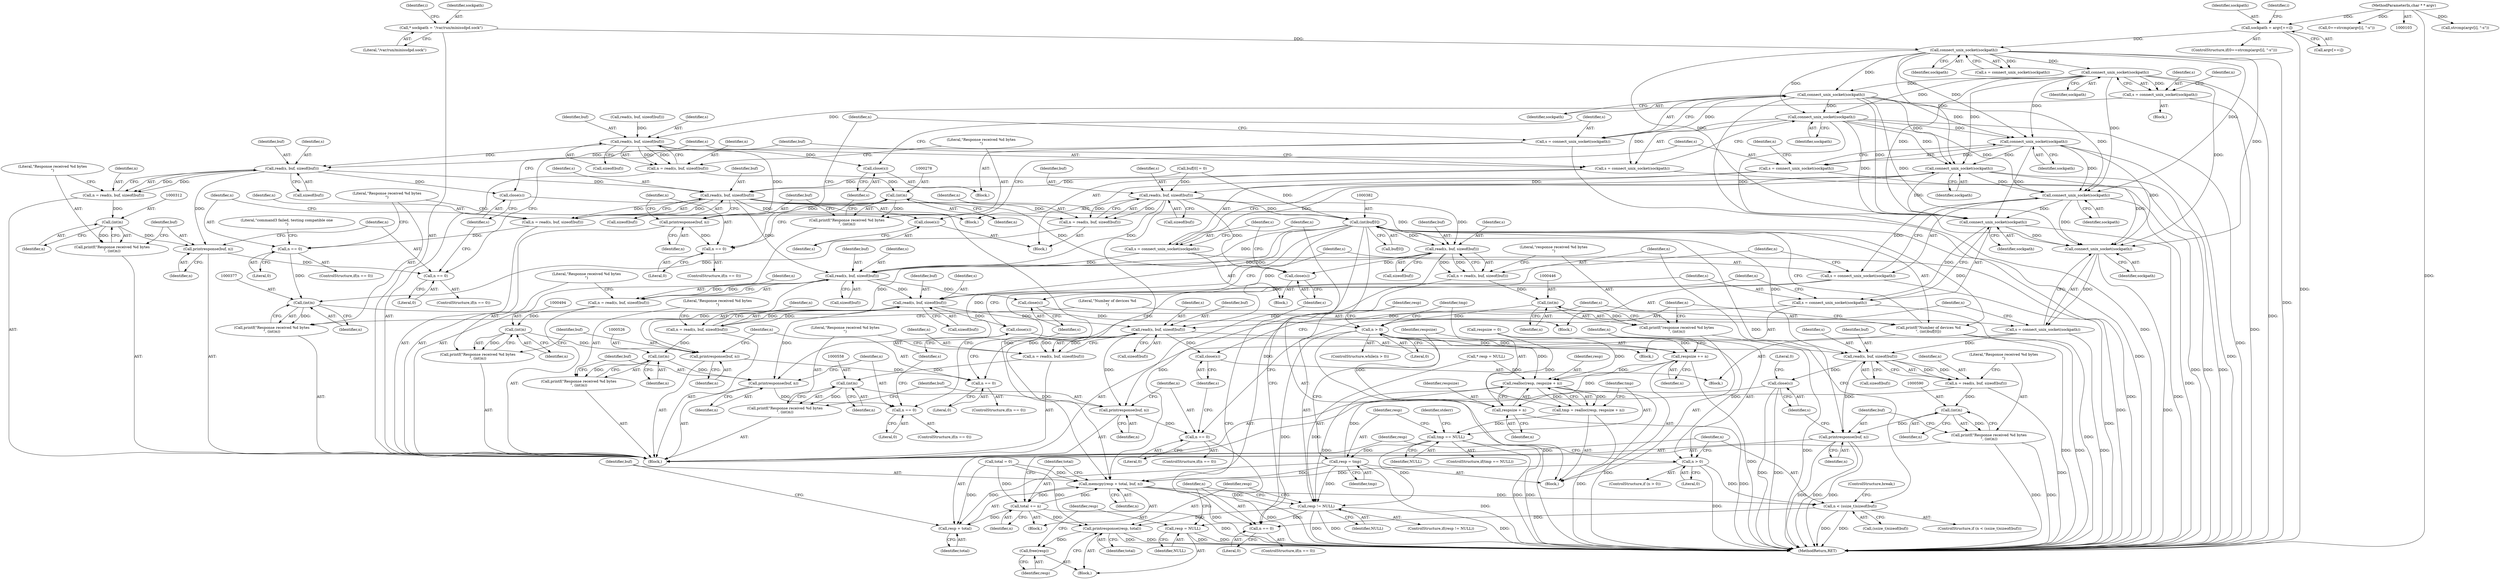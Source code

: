 digraph "0_miniupnp_b238cade9a173c6f751a34acf8ccff838a62aa47_0@API" {
"1000258" [label="(Call,connect_unix_socket(sockpath))"];
"1000222" [label="(Call,connect_unix_socket(sockpath))"];
"1000159" [label="(Call,* sockpath = \"/var/run/minissdpd.sock\")"];
"1000182" [label="(Call,sockpath = argv[++i])"];
"1000105" [label="(MethodParameterIn,char * * argv)"];
"1000256" [label="(Call,s = connect_unix_socket(sockpath))"];
"1000270" [label="(Call,read(s, buf, sizeof(buf)))"];
"1000268" [label="(Call,n = read(s, buf, sizeof(buf)))"];
"1000277" [label="(Call,(int)n)"];
"1000275" [label="(Call,printf(\"Response received %d bytes\n\", (int)n))"];
"1000280" [label="(Call,printresponse(buf, n))"];
"1000284" [label="(Call,n == 0)"];
"1000288" [label="(Call,close(s))"];
"1000304" [label="(Call,read(s, buf, sizeof(buf)))"];
"1000302" [label="(Call,n = read(s, buf, sizeof(buf)))"];
"1000311" [label="(Call,(int)n)"];
"1000309" [label="(Call,printf(\"Response received %d bytes\n\", (int)n))"];
"1000314" [label="(Call,printresponse(buf, n))"];
"1000318" [label="(Call,n == 0)"];
"1000322" [label="(Call,close(s))"];
"1000341" [label="(Call,read(s, buf, sizeof(buf)))"];
"1000339" [label="(Call,n = read(s, buf, sizeof(buf)))"];
"1000347" [label="(Call,n == 0)"];
"1000376" [label="(Call,(int)n)"];
"1000374" [label="(Call,printf(\"Response received %d bytes\n\", (int)n))"];
"1000387" [label="(Call,n > 0)"];
"1000393" [label="(Call,realloc(resp, respsize + n))"];
"1000391" [label="(Call,tmp = realloc(resp, respsize + n))"];
"1000399" [label="(Call,tmp == NULL)"];
"1000407" [label="(Call,resp = tmp)"];
"1000418" [label="(Call,memcpy(resp + total, buf, n))"];
"1000424" [label="(Call,total += n)"];
"1000419" [label="(Call,resp + total)"];
"1000453" [label="(Call,printresponse(resp, total))"];
"1000456" [label="(Call,free(resp))"];
"1000428" [label="(Call,n < (ssize_t)sizeof(buf))"];
"1000462" [label="(Call,n == 0)"];
"1000449" [label="(Call,resp != NULL)"];
"1000458" [label="(Call,resp = NULL)"];
"1000395" [label="(Call,respsize + n)"];
"1000410" [label="(Call,respsize += n)"];
"1000414" [label="(Call,n > 0)"];
"1000353" [label="(Call,close(s))"];
"1000381" [label="(Call,(int)buf[0])"];
"1000379" [label="(Call,printf(\"Number of devices %d\n\", (int)buf[0]))"];
"1000438" [label="(Call,read(s, buf, sizeof(buf)))"];
"1000436" [label="(Call,n = read(s, buf, sizeof(buf)))"];
"1000445" [label="(Call,(int)n)"];
"1000443" [label="(Call,printf(\"response received %d bytes\n\", (int)n))"];
"1000466" [label="(Call,close(s))"];
"1000486" [label="(Call,read(s, buf, sizeof(buf)))"];
"1000484" [label="(Call,n = read(s, buf, sizeof(buf)))"];
"1000493" [label="(Call,(int)n)"];
"1000491" [label="(Call,printf(\"Response received %d bytes\n\", (int)n))"];
"1000496" [label="(Call,printresponse(buf, n))"];
"1000500" [label="(Call,n == 0)"];
"1000504" [label="(Call,close(s))"];
"1000518" [label="(Call,read(s, buf, sizeof(buf)))"];
"1000516" [label="(Call,n = read(s, buf, sizeof(buf)))"];
"1000525" [label="(Call,(int)n)"];
"1000523" [label="(Call,printf(\"Response received %d bytes\n\", (int)n))"];
"1000528" [label="(Call,printresponse(buf, n))"];
"1000532" [label="(Call,n == 0)"];
"1000536" [label="(Call,close(s))"];
"1000550" [label="(Call,read(s, buf, sizeof(buf)))"];
"1000548" [label="(Call,n = read(s, buf, sizeof(buf)))"];
"1000557" [label="(Call,(int)n)"];
"1000555" [label="(Call,printf(\"Response received %d bytes\n\", (int)n))"];
"1000560" [label="(Call,printresponse(buf, n))"];
"1000564" [label="(Call,n == 0)"];
"1000568" [label="(Call,close(s))"];
"1000582" [label="(Call,read(s, buf, sizeof(buf)))"];
"1000580" [label="(Call,n = read(s, buf, sizeof(buf)))"];
"1000589" [label="(Call,(int)n)"];
"1000587" [label="(Call,printf(\"Response received %d bytes\n\", (int)n))"];
"1000592" [label="(Call,printresponse(buf, n))"];
"1000595" [label="(Call,close(s))"];
"1000292" [label="(Call,connect_unix_socket(sockpath))"];
"1000290" [label="(Call,s = connect_unix_socket(sockpath))"];
"1000326" [label="(Call,connect_unix_socket(sockpath))"];
"1000324" [label="(Call,s = connect_unix_socket(sockpath))"];
"1000357" [label="(Call,connect_unix_socket(sockpath))"];
"1000355" [label="(Call,s = connect_unix_socket(sockpath))"];
"1000369" [label="(Call,read(s, buf, sizeof(buf)))"];
"1000367" [label="(Call,n = read(s, buf, sizeof(buf)))"];
"1000470" [label="(Call,connect_unix_socket(sockpath))"];
"1000468" [label="(Call,s = connect_unix_socket(sockpath))"];
"1000508" [label="(Call,connect_unix_socket(sockpath))"];
"1000506" [label="(Call,s = connect_unix_socket(sockpath))"];
"1000540" [label="(Call,connect_unix_socket(sockpath))"];
"1000538" [label="(Call,s = connect_unix_socket(sockpath))"];
"1000572" [label="(Call,connect_unix_socket(sockpath))"];
"1000570" [label="(Call,s = connect_unix_socket(sockpath))"];
"1000283" [label="(ControlStructure,if(n == 0))"];
"1000465" [label="(Block,)"];
"1000400" [label="(Identifier,tmp)"];
"1000177" [label="(Call,strcmp(argv[i], \"-s\"))"];
"1000438" [label="(Call,read(s, buf, sizeof(buf)))"];
"1000388" [label="(Identifier,n)"];
"1000275" [label="(Call,printf(\"Response received %d bytes\n\", (int)n))"];
"1000491" [label="(Call,printf(\"Response received %d bytes\n\", (int)n))"];
"1000279" [label="(Identifier,n)"];
"1000443" [label="(Call,printf(\"response received %d bytes\n\", (int)n))"];
"1000523" [label="(Call,printf(\"Response received %d bytes\n\", (int)n))"];
"1000277" [label="(Call,(int)n)"];
"1000573" [label="(Identifier,sockpath)"];
"1000420" [label="(Identifier,resp)"];
"1000507" [label="(Identifier,s)"];
"1000463" [label="(Identifier,n)"];
"1000367" [label="(Call,n = read(s, buf, sizeof(buf)))"];
"1000536" [label="(Call,close(s))"];
"1000416" [label="(Literal,0)"];
"1000492" [label="(Literal,\"Response received %d bytes\n\")"];
"1000458" [label="(Call,resp = NULL)"];
"1000399" [label="(Call,tmp == NULL)"];
"1000386" [label="(ControlStructure,while(n > 0))"];
"1000484" [label="(Call,n = read(s, buf, sizeof(buf)))"];
"1000552" [label="(Identifier,buf)"];
"1000257" [label="(Identifier,s)"];
"1000503" [label="(Block,)"];
"1000357" [label="(Call,connect_unix_socket(sockpath))"];
"1000567" [label="(Block,)"];
"1000417" [label="(Block,)"];
"1000272" [label="(Identifier,buf)"];
"1000369" [label="(Call,read(s, buf, sizeof(buf)))"];
"1000183" [label="(Identifier,sockpath)"];
"1000498" [label="(Identifier,n)"];
"1000302" [label="(Call,n = read(s, buf, sizeof(buf)))"];
"1000428" [label="(Call,n < (ssize_t)sizeof(buf))"];
"1000375" [label="(Literal,\"Response received %d bytes\n\")"];
"1000548" [label="(Call,n = read(s, buf, sizeof(buf)))"];
"1000473" [label="(Identifier,n)"];
"1000553" [label="(Call,sizeof(buf))"];
"1000519" [label="(Identifier,s)"];
"1000175" [label="(Call,0==strcmp(argv[i], \"-s\"))"];
"1000371" [label="(Identifier,buf)"];
"1000497" [label="(Identifier,buf)"];
"1000456" [label="(Call,free(resp))"];
"1000450" [label="(Identifier,resp)"];
"1000268" [label="(Call,n = read(s, buf, sizeof(buf)))"];
"1000325" [label="(Identifier,s)"];
"1000470" [label="(Call,connect_unix_socket(sockpath))"];
"1000172" [label="(Identifier,i)"];
"1000426" [label="(Identifier,n)"];
"1000506" [label="(Call,s = connect_unix_socket(sockpath))"];
"1000404" [label="(Identifier,stderr)"];
"1000322" [label="(Call,close(s))"];
"1000486" [label="(Call,read(s, buf, sizeof(buf)))"];
"1000222" [label="(Call,connect_unix_socket(sockpath))"];
"1000270" [label="(Call,read(s, buf, sizeof(buf)))"];
"1000339" [label="(Call,n = read(s, buf, sizeof(buf)))"];
"1000316" [label="(Identifier,n)"];
"1000594" [label="(Identifier,n)"];
"1000423" [label="(Identifier,n)"];
"1000460" [label="(Identifier,NULL)"];
"1000560" [label="(Call,printresponse(buf, n))"];
"1000570" [label="(Call,s = connect_unix_socket(sockpath))"];
"1000258" [label="(Call,connect_unix_socket(sockpath))"];
"1000520" [label="(Identifier,buf)"];
"1000330" [label="(Identifier,buf)"];
"1000496" [label="(Call,printresponse(buf, n))"];
"1000596" [label="(Identifier,s)"];
"1000564" [label="(Call,n == 0)"];
"1000541" [label="(Identifier,sockpath)"];
"1000592" [label="(Call,printresponse(buf, n))"];
"1000517" [label="(Identifier,n)"];
"1000524" [label="(Literal,\"Response received %d bytes\n\")"];
"1000355" [label="(Call,s = connect_unix_socket(sockpath))"];
"1000324" [label="(Call,s = connect_unix_socket(sockpath))"];
"1000568" [label="(Call,close(s))"];
"1000286" [label="(Literal,0)"];
"1000424" [label="(Call,total += n)"];
"1000565" [label="(Identifier,n)"];
"1000381" [label="(Call,(int)buf[0])"];
"1000429" [label="(Identifier,n)"];
"1000159" [label="(Call,* sockpath = \"/var/run/minissdpd.sock\")"];
"1000439" [label="(Identifier,s)"];
"1000261" [label="(Identifier,n)"];
"1000537" [label="(Identifier,s)"];
"1000105" [label="(MethodParameterIn,char * * argv)"];
"1000505" [label="(Identifier,s)"];
"1000595" [label="(Call,close(s))"];
"1000418" [label="(Call,memcpy(resp + total, buf, n))"];
"1000485" [label="(Identifier,n)"];
"1000327" [label="(Identifier,sockpath)"];
"1000392" [label="(Identifier,tmp)"];
"1000419" [label="(Call,resp + total)"];
"1000341" [label="(Call,read(s, buf, sizeof(buf)))"];
"1000410" [label="(Call,respsize += n)"];
"1000415" [label="(Identifier,n)"];
"1000550" [label="(Call,read(s, buf, sizeof(buf)))"];
"1000500" [label="(Call,n == 0)"];
"1000259" [label="(Identifier,sockpath)"];
"1000588" [label="(Literal,\"Response received %d bytes\n\")"];
"1000571" [label="(Identifier,s)"];
"1000376" [label="(Call,(int)n)"];
"1000555" [label="(Call,printf(\"Response received %d bytes\n\", (int)n))"];
"1000387" [label="(Call,n > 0)"];
"1000306" [label="(Identifier,buf)"];
"1000326" [label="(Call,connect_unix_socket(sockpath))"];
"1000284" [label="(Call,n == 0)"];
"1000323" [label="(Identifier,s)"];
"1000282" [label="(Identifier,n)"];
"1000352" [label="(Literal,\"command3 failed, testing compatible one\n\")"];
"1000437" [label="(Identifier,n)"];
"1000530" [label="(Identifier,n)"];
"1000350" [label="(Block,)"];
"1000287" [label="(Block,)"];
"1000303" [label="(Identifier,n)"];
"1000232" [label="(Call,read(s, buf, sizeof(buf)))"];
"1000412" [label="(Identifier,n)"];
"1000511" [label="(Identifier,n)"];
"1000543" [label="(Identifier,n)"];
"1000396" [label="(Identifier,respsize)"];
"1000561" [label="(Identifier,buf)"];
"1000448" [label="(ControlStructure,if(resp != NULL))"];
"1000305" [label="(Identifier,s)"];
"1000549" [label="(Identifier,n)"];
"1000427" [label="(ControlStructure,if (n < (ssize_t)sizeof(buf)))"];
"1000393" [label="(Call,realloc(resp, respsize + n))"];
"1000444" [label="(Literal,\"response received %d bytes\n\")"];
"1000451" [label="(Identifier,NULL)"];
"1000582" [label="(Call,read(s, buf, sizeof(buf)))"];
"1000540" [label="(Call,connect_unix_socket(sockpath))"];
"1000459" [label="(Identifier,resp)"];
"1000379" [label="(Call,printf(\"Number of devices %d\n\", (int)buf[0]))"];
"1000493" [label="(Call,(int)n)"];
"1000161" [label="(Literal,\"/var/run/minissdpd.sock\")"];
"1000452" [label="(Block,)"];
"1000532" [label="(Call,n == 0)"];
"1000440" [label="(Identifier,buf)"];
"1000409" [label="(Identifier,tmp)"];
"1000455" [label="(Identifier,total)"];
"1000488" [label="(Identifier,buf)"];
"1000461" [label="(ControlStructure,if(n == 0))"];
"1000535" [label="(Block,)"];
"1000285" [label="(Identifier,n)"];
"1000291" [label="(Identifier,s)"];
"1000499" [label="(ControlStructure,if(n == 0))"];
"1000585" [label="(Call,sizeof(buf))"];
"1000184" [label="(Call,argv[++i])"];
"1000411" [label="(Identifier,respsize)"];
"1000309" [label="(Call,printf(\"Response received %d bytes\n\", (int)n))"];
"1000435" [label="(ControlStructure,break;)"];
"1000343" [label="(Identifier,buf)"];
"1000342" [label="(Identifier,s)"];
"1000383" [label="(Call,buf[0])"];
"1000525" [label="(Call,(int)n)"];
"1000314" [label="(Call,printresponse(buf, n))"];
"1000155" [label="(Call,total = 0)"];
"1000583" [label="(Identifier,s)"];
"1000380" [label="(Literal,\"Number of devices %d\n\")"];
"1000569" [label="(Identifier,s)"];
"1000557" [label="(Call,(int)n)"];
"1000447" [label="(Identifier,n)"];
"1000521" [label="(Call,sizeof(buf))"];
"1000292" [label="(Call,connect_unix_socket(sockpath))"];
"1000534" [label="(Literal,0)"];
"1000269" [label="(Identifier,n)"];
"1000315" [label="(Identifier,buf)"];
"1000344" [label="(Call,sizeof(buf))"];
"1000441" [label="(Call,sizeof(buf))"];
"1000489" [label="(Call,sizeof(buf))"];
"1000531" [label="(ControlStructure,if(n == 0))"];
"1000587" [label="(Call,printf(\"Response received %d bytes\n\", (int)n))"];
"1000374" [label="(Call,printf(\"Response received %d bytes\n\", (int)n))"];
"1000468" [label="(Call,s = connect_unix_socket(sockpath))"];
"1000318" [label="(Call,n == 0)"];
"1000407" [label="(Call,resp = tmp)"];
"1000290" [label="(Call,s = connect_unix_socket(sockpath))"];
"1000516" [label="(Call,n = read(s, buf, sizeof(buf)))"];
"1000346" [label="(ControlStructure,if(n == 0))"];
"1000518" [label="(Call,read(s, buf, sizeof(buf)))"];
"1000502" [label="(Literal,0)"];
"1000271" [label="(Identifier,s)"];
"1000349" [label="(Literal,0)"];
"1000149" [label="(Call,respsize = 0)"];
"1000539" [label="(Identifier,s)"];
"1000538" [label="(Call,s = connect_unix_socket(sockpath))"];
"1000223" [label="(Identifier,sockpath)"];
"1000445" [label="(Call,(int)n)"];
"1000304" [label="(Call,read(s, buf, sizeof(buf)))"];
"1000293" [label="(Identifier,sockpath)"];
"1000401" [label="(Identifier,NULL)"];
"1000572" [label="(Call,connect_unix_socket(sockpath))"];
"1000467" [label="(Identifier,s)"];
"1000495" [label="(Identifier,n)"];
"1000394" [label="(Identifier,resp)"];
"1000562" [label="(Identifier,n)"];
"1000563" [label="(ControlStructure,if(n == 0))"];
"1000471" [label="(Identifier,sockpath)"];
"1000449" [label="(Call,resp != NULL)"];
"1000591" [label="(Identifier,n)"];
"1000276" [label="(Literal,\"Response received %d bytes\n\")"];
"1000391" [label="(Call,tmp = realloc(resp, respsize + n))"];
"1000320" [label="(Literal,0)"];
"1000347" [label="(Call,n == 0)"];
"1000414" [label="(Call,n > 0)"];
"1000288" [label="(Call,close(s))"];
"1000529" [label="(Identifier,buf)"];
"1000464" [label="(Literal,0)"];
"1000580" [label="(Call,n = read(s, buf, sizeof(buf)))"];
"1000289" [label="(Identifier,s)"];
"1000378" [label="(Identifier,n)"];
"1000599" [label="(MethodReturn,RET)"];
"1000280" [label="(Call,printresponse(buf, n))"];
"1000575" [label="(Identifier,n)"];
"1000598" [label="(Literal,0)"];
"1000348" [label="(Identifier,n)"];
"1000321" [label="(Block,)"];
"1000372" [label="(Call,sizeof(buf))"];
"1000589" [label="(Call,(int)n)"];
"1000220" [label="(Call,s = connect_unix_socket(sockpath))"];
"1000584" [label="(Identifier,buf)"];
"1000454" [label="(Identifier,resp)"];
"1000313" [label="(Identifier,n)"];
"1000436" [label="(Call,n = read(s, buf, sizeof(buf)))"];
"1000389" [label="(Literal,0)"];
"1000469" [label="(Identifier,s)"];
"1000368" [label="(Identifier,n)"];
"1000581" [label="(Identifier,n)"];
"1000295" [label="(Identifier,n)"];
"1000390" [label="(Block,)"];
"1000509" [label="(Identifier,sockpath)"];
"1000354" [label="(Identifier,s)"];
"1000182" [label="(Call,sockpath = argv[++i])"];
"1000174" [label="(ControlStructure,if(0==strcmp(argv[i], \"-s\")))"];
"1000164" [label="(Identifier,i)"];
"1000508" [label="(Call,connect_unix_socket(sockpath))"];
"1000251" [label="(Block,)"];
"1000256" [label="(Call,s = connect_unix_socket(sockpath))"];
"1000453" [label="(Call,printresponse(resp, total))"];
"1000145" [label="(Call,* resp = NULL)"];
"1000408" [label="(Identifier,resp)"];
"1000311" [label="(Call,(int)n)"];
"1000395" [label="(Call,respsize + n)"];
"1000457" [label="(Identifier,resp)"];
"1000397" [label="(Identifier,n)"];
"1000281" [label="(Identifier,buf)"];
"1000559" [label="(Identifier,n)"];
"1000501" [label="(Identifier,n)"];
"1000328" [label="(Call,buf[0] = 0)"];
"1000566" [label="(Literal,0)"];
"1000487" [label="(Identifier,s)"];
"1000466" [label="(Call,close(s))"];
"1000370" [label="(Identifier,s)"];
"1000593" [label="(Identifier,buf)"];
"1000413" [label="(ControlStructure,if (n > 0))"];
"1000106" [label="(Block,)"];
"1000273" [label="(Call,sizeof(buf))"];
"1000356" [label="(Identifier,s)"];
"1000528" [label="(Call,printresponse(buf, n))"];
"1000425" [label="(Identifier,total)"];
"1000358" [label="(Identifier,sockpath)"];
"1000319" [label="(Identifier,n)"];
"1000551" [label="(Identifier,s)"];
"1000556" [label="(Literal,\"Response received %d bytes\n\")"];
"1000340" [label="(Identifier,n)"];
"1000430" [label="(Call,(ssize_t)sizeof(buf))"];
"1000421" [label="(Identifier,total)"];
"1000504" [label="(Call,close(s))"];
"1000398" [label="(ControlStructure,if(tmp == NULL))"];
"1000317" [label="(ControlStructure,if(n == 0))"];
"1000422" [label="(Identifier,buf)"];
"1000360" [label="(Identifier,n)"];
"1000160" [label="(Identifier,sockpath)"];
"1000307" [label="(Call,sizeof(buf))"];
"1000353" [label="(Call,close(s))"];
"1000462" [label="(Call,n == 0)"];
"1000527" [label="(Identifier,n)"];
"1000310" [label="(Literal,\"Response received %d bytes\n\")"];
"1000533" [label="(Identifier,n)"];
"1000258" -> "1000256"  [label="AST: "];
"1000258" -> "1000259"  [label="CFG: "];
"1000259" -> "1000258"  [label="AST: "];
"1000256" -> "1000258"  [label="CFG: "];
"1000258" -> "1000599"  [label="DDG: "];
"1000258" -> "1000256"  [label="DDG: "];
"1000222" -> "1000258"  [label="DDG: "];
"1000258" -> "1000292"  [label="DDG: "];
"1000258" -> "1000326"  [label="DDG: "];
"1000258" -> "1000357"  [label="DDG: "];
"1000258" -> "1000470"  [label="DDG: "];
"1000258" -> "1000508"  [label="DDG: "];
"1000258" -> "1000540"  [label="DDG: "];
"1000258" -> "1000572"  [label="DDG: "];
"1000222" -> "1000220"  [label="AST: "];
"1000222" -> "1000223"  [label="CFG: "];
"1000223" -> "1000222"  [label="AST: "];
"1000220" -> "1000222"  [label="CFG: "];
"1000222" -> "1000599"  [label="DDG: "];
"1000222" -> "1000220"  [label="DDG: "];
"1000159" -> "1000222"  [label="DDG: "];
"1000182" -> "1000222"  [label="DDG: "];
"1000222" -> "1000292"  [label="DDG: "];
"1000222" -> "1000326"  [label="DDG: "];
"1000222" -> "1000357"  [label="DDG: "];
"1000222" -> "1000470"  [label="DDG: "];
"1000222" -> "1000508"  [label="DDG: "];
"1000222" -> "1000540"  [label="DDG: "];
"1000222" -> "1000572"  [label="DDG: "];
"1000159" -> "1000106"  [label="AST: "];
"1000159" -> "1000161"  [label="CFG: "];
"1000160" -> "1000159"  [label="AST: "];
"1000161" -> "1000159"  [label="AST: "];
"1000164" -> "1000159"  [label="CFG: "];
"1000182" -> "1000174"  [label="AST: "];
"1000182" -> "1000184"  [label="CFG: "];
"1000183" -> "1000182"  [label="AST: "];
"1000184" -> "1000182"  [label="AST: "];
"1000172" -> "1000182"  [label="CFG: "];
"1000182" -> "1000599"  [label="DDG: "];
"1000105" -> "1000182"  [label="DDG: "];
"1000105" -> "1000103"  [label="AST: "];
"1000105" -> "1000599"  [label="DDG: "];
"1000105" -> "1000175"  [label="DDG: "];
"1000105" -> "1000177"  [label="DDG: "];
"1000256" -> "1000251"  [label="AST: "];
"1000257" -> "1000256"  [label="AST: "];
"1000261" -> "1000256"  [label="CFG: "];
"1000256" -> "1000599"  [label="DDG: "];
"1000256" -> "1000270"  [label="DDG: "];
"1000270" -> "1000268"  [label="AST: "];
"1000270" -> "1000273"  [label="CFG: "];
"1000271" -> "1000270"  [label="AST: "];
"1000272" -> "1000270"  [label="AST: "];
"1000273" -> "1000270"  [label="AST: "];
"1000268" -> "1000270"  [label="CFG: "];
"1000270" -> "1000268"  [label="DDG: "];
"1000270" -> "1000268"  [label="DDG: "];
"1000232" -> "1000270"  [label="DDG: "];
"1000270" -> "1000280"  [label="DDG: "];
"1000270" -> "1000288"  [label="DDG: "];
"1000270" -> "1000304"  [label="DDG: "];
"1000268" -> "1000106"  [label="AST: "];
"1000269" -> "1000268"  [label="AST: "];
"1000276" -> "1000268"  [label="CFG: "];
"1000268" -> "1000277"  [label="DDG: "];
"1000277" -> "1000275"  [label="AST: "];
"1000277" -> "1000279"  [label="CFG: "];
"1000278" -> "1000277"  [label="AST: "];
"1000279" -> "1000277"  [label="AST: "];
"1000275" -> "1000277"  [label="CFG: "];
"1000277" -> "1000275"  [label="DDG: "];
"1000277" -> "1000280"  [label="DDG: "];
"1000275" -> "1000106"  [label="AST: "];
"1000276" -> "1000275"  [label="AST: "];
"1000281" -> "1000275"  [label="CFG: "];
"1000280" -> "1000106"  [label="AST: "];
"1000280" -> "1000282"  [label="CFG: "];
"1000281" -> "1000280"  [label="AST: "];
"1000282" -> "1000280"  [label="AST: "];
"1000285" -> "1000280"  [label="CFG: "];
"1000280" -> "1000284"  [label="DDG: "];
"1000284" -> "1000283"  [label="AST: "];
"1000284" -> "1000286"  [label="CFG: "];
"1000285" -> "1000284"  [label="AST: "];
"1000286" -> "1000284"  [label="AST: "];
"1000289" -> "1000284"  [label="CFG: "];
"1000295" -> "1000284"  [label="CFG: "];
"1000288" -> "1000287"  [label="AST: "];
"1000288" -> "1000289"  [label="CFG: "];
"1000289" -> "1000288"  [label="AST: "];
"1000291" -> "1000288"  [label="CFG: "];
"1000304" -> "1000302"  [label="AST: "];
"1000304" -> "1000307"  [label="CFG: "];
"1000305" -> "1000304"  [label="AST: "];
"1000306" -> "1000304"  [label="AST: "];
"1000307" -> "1000304"  [label="AST: "];
"1000302" -> "1000304"  [label="CFG: "];
"1000304" -> "1000302"  [label="DDG: "];
"1000304" -> "1000302"  [label="DDG: "];
"1000290" -> "1000304"  [label="DDG: "];
"1000304" -> "1000314"  [label="DDG: "];
"1000304" -> "1000322"  [label="DDG: "];
"1000304" -> "1000341"  [label="DDG: "];
"1000302" -> "1000106"  [label="AST: "];
"1000303" -> "1000302"  [label="AST: "];
"1000310" -> "1000302"  [label="CFG: "];
"1000302" -> "1000311"  [label="DDG: "];
"1000311" -> "1000309"  [label="AST: "];
"1000311" -> "1000313"  [label="CFG: "];
"1000312" -> "1000311"  [label="AST: "];
"1000313" -> "1000311"  [label="AST: "];
"1000309" -> "1000311"  [label="CFG: "];
"1000311" -> "1000309"  [label="DDG: "];
"1000311" -> "1000314"  [label="DDG: "];
"1000309" -> "1000106"  [label="AST: "];
"1000310" -> "1000309"  [label="AST: "];
"1000315" -> "1000309"  [label="CFG: "];
"1000314" -> "1000106"  [label="AST: "];
"1000314" -> "1000316"  [label="CFG: "];
"1000315" -> "1000314"  [label="AST: "];
"1000316" -> "1000314"  [label="AST: "];
"1000319" -> "1000314"  [label="CFG: "];
"1000314" -> "1000318"  [label="DDG: "];
"1000318" -> "1000317"  [label="AST: "];
"1000318" -> "1000320"  [label="CFG: "];
"1000319" -> "1000318"  [label="AST: "];
"1000320" -> "1000318"  [label="AST: "];
"1000323" -> "1000318"  [label="CFG: "];
"1000330" -> "1000318"  [label="CFG: "];
"1000322" -> "1000321"  [label="AST: "];
"1000322" -> "1000323"  [label="CFG: "];
"1000323" -> "1000322"  [label="AST: "];
"1000325" -> "1000322"  [label="CFG: "];
"1000341" -> "1000339"  [label="AST: "];
"1000341" -> "1000344"  [label="CFG: "];
"1000342" -> "1000341"  [label="AST: "];
"1000343" -> "1000341"  [label="AST: "];
"1000344" -> "1000341"  [label="AST: "];
"1000339" -> "1000341"  [label="CFG: "];
"1000341" -> "1000339"  [label="DDG: "];
"1000341" -> "1000339"  [label="DDG: "];
"1000324" -> "1000341"  [label="DDG: "];
"1000328" -> "1000341"  [label="DDG: "];
"1000341" -> "1000353"  [label="DDG: "];
"1000341" -> "1000381"  [label="DDG: "];
"1000341" -> "1000418"  [label="DDG: "];
"1000341" -> "1000438"  [label="DDG: "];
"1000341" -> "1000466"  [label="DDG: "];
"1000341" -> "1000486"  [label="DDG: "];
"1000339" -> "1000106"  [label="AST: "];
"1000340" -> "1000339"  [label="AST: "];
"1000348" -> "1000339"  [label="CFG: "];
"1000339" -> "1000347"  [label="DDG: "];
"1000347" -> "1000346"  [label="AST: "];
"1000347" -> "1000349"  [label="CFG: "];
"1000348" -> "1000347"  [label="AST: "];
"1000349" -> "1000347"  [label="AST: "];
"1000352" -> "1000347"  [label="CFG: "];
"1000375" -> "1000347"  [label="CFG: "];
"1000347" -> "1000376"  [label="DDG: "];
"1000376" -> "1000374"  [label="AST: "];
"1000376" -> "1000378"  [label="CFG: "];
"1000377" -> "1000376"  [label="AST: "];
"1000378" -> "1000376"  [label="AST: "];
"1000374" -> "1000376"  [label="CFG: "];
"1000376" -> "1000374"  [label="DDG: "];
"1000367" -> "1000376"  [label="DDG: "];
"1000376" -> "1000387"  [label="DDG: "];
"1000374" -> "1000106"  [label="AST: "];
"1000375" -> "1000374"  [label="AST: "];
"1000380" -> "1000374"  [label="CFG: "];
"1000387" -> "1000386"  [label="AST: "];
"1000387" -> "1000389"  [label="CFG: "];
"1000388" -> "1000387"  [label="AST: "];
"1000389" -> "1000387"  [label="AST: "];
"1000392" -> "1000387"  [label="CFG: "];
"1000450" -> "1000387"  [label="CFG: "];
"1000387" -> "1000599"  [label="DDG: "];
"1000445" -> "1000387"  [label="DDG: "];
"1000387" -> "1000393"  [label="DDG: "];
"1000387" -> "1000395"  [label="DDG: "];
"1000387" -> "1000410"  [label="DDG: "];
"1000387" -> "1000414"  [label="DDG: "];
"1000387" -> "1000462"  [label="DDG: "];
"1000393" -> "1000391"  [label="AST: "];
"1000393" -> "1000395"  [label="CFG: "];
"1000394" -> "1000393"  [label="AST: "];
"1000395" -> "1000393"  [label="AST: "];
"1000391" -> "1000393"  [label="CFG: "];
"1000393" -> "1000599"  [label="DDG: "];
"1000393" -> "1000391"  [label="DDG: "];
"1000393" -> "1000391"  [label="DDG: "];
"1000407" -> "1000393"  [label="DDG: "];
"1000145" -> "1000393"  [label="DDG: "];
"1000410" -> "1000393"  [label="DDG: "];
"1000149" -> "1000393"  [label="DDG: "];
"1000393" -> "1000449"  [label="DDG: "];
"1000391" -> "1000390"  [label="AST: "];
"1000392" -> "1000391"  [label="AST: "];
"1000400" -> "1000391"  [label="CFG: "];
"1000391" -> "1000599"  [label="DDG: "];
"1000391" -> "1000399"  [label="DDG: "];
"1000399" -> "1000398"  [label="AST: "];
"1000399" -> "1000401"  [label="CFG: "];
"1000400" -> "1000399"  [label="AST: "];
"1000401" -> "1000399"  [label="AST: "];
"1000404" -> "1000399"  [label="CFG: "];
"1000408" -> "1000399"  [label="CFG: "];
"1000399" -> "1000599"  [label="DDG: "];
"1000399" -> "1000599"  [label="DDG: "];
"1000399" -> "1000407"  [label="DDG: "];
"1000399" -> "1000449"  [label="DDG: "];
"1000407" -> "1000390"  [label="AST: "];
"1000407" -> "1000409"  [label="CFG: "];
"1000408" -> "1000407"  [label="AST: "];
"1000409" -> "1000407"  [label="AST: "];
"1000411" -> "1000407"  [label="CFG: "];
"1000407" -> "1000599"  [label="DDG: "];
"1000407" -> "1000418"  [label="DDG: "];
"1000407" -> "1000419"  [label="DDG: "];
"1000407" -> "1000449"  [label="DDG: "];
"1000418" -> "1000417"  [label="AST: "];
"1000418" -> "1000423"  [label="CFG: "];
"1000419" -> "1000418"  [label="AST: "];
"1000422" -> "1000418"  [label="AST: "];
"1000423" -> "1000418"  [label="AST: "];
"1000425" -> "1000418"  [label="CFG: "];
"1000418" -> "1000599"  [label="DDG: "];
"1000418" -> "1000599"  [label="DDG: "];
"1000424" -> "1000418"  [label="DDG: "];
"1000155" -> "1000418"  [label="DDG: "];
"1000381" -> "1000418"  [label="DDG: "];
"1000438" -> "1000418"  [label="DDG: "];
"1000369" -> "1000418"  [label="DDG: "];
"1000414" -> "1000418"  [label="DDG: "];
"1000418" -> "1000424"  [label="DDG: "];
"1000418" -> "1000428"  [label="DDG: "];
"1000424" -> "1000417"  [label="AST: "];
"1000424" -> "1000426"  [label="CFG: "];
"1000425" -> "1000424"  [label="AST: "];
"1000426" -> "1000424"  [label="AST: "];
"1000429" -> "1000424"  [label="CFG: "];
"1000424" -> "1000599"  [label="DDG: "];
"1000424" -> "1000419"  [label="DDG: "];
"1000155" -> "1000424"  [label="DDG: "];
"1000424" -> "1000453"  [label="DDG: "];
"1000419" -> "1000421"  [label="CFG: "];
"1000420" -> "1000419"  [label="AST: "];
"1000421" -> "1000419"  [label="AST: "];
"1000422" -> "1000419"  [label="CFG: "];
"1000155" -> "1000419"  [label="DDG: "];
"1000453" -> "1000452"  [label="AST: "];
"1000453" -> "1000455"  [label="CFG: "];
"1000454" -> "1000453"  [label="AST: "];
"1000455" -> "1000453"  [label="AST: "];
"1000457" -> "1000453"  [label="CFG: "];
"1000453" -> "1000599"  [label="DDG: "];
"1000453" -> "1000599"  [label="DDG: "];
"1000449" -> "1000453"  [label="DDG: "];
"1000155" -> "1000453"  [label="DDG: "];
"1000453" -> "1000456"  [label="DDG: "];
"1000456" -> "1000452"  [label="AST: "];
"1000456" -> "1000457"  [label="CFG: "];
"1000457" -> "1000456"  [label="AST: "];
"1000459" -> "1000456"  [label="CFG: "];
"1000428" -> "1000427"  [label="AST: "];
"1000428" -> "1000430"  [label="CFG: "];
"1000429" -> "1000428"  [label="AST: "];
"1000430" -> "1000428"  [label="AST: "];
"1000435" -> "1000428"  [label="CFG: "];
"1000437" -> "1000428"  [label="CFG: "];
"1000428" -> "1000599"  [label="DDG: "];
"1000428" -> "1000599"  [label="DDG: "];
"1000414" -> "1000428"  [label="DDG: "];
"1000428" -> "1000462"  [label="DDG: "];
"1000462" -> "1000461"  [label="AST: "];
"1000462" -> "1000464"  [label="CFG: "];
"1000463" -> "1000462"  [label="AST: "];
"1000464" -> "1000462"  [label="AST: "];
"1000467" -> "1000462"  [label="CFG: "];
"1000473" -> "1000462"  [label="CFG: "];
"1000449" -> "1000448"  [label="AST: "];
"1000449" -> "1000451"  [label="CFG: "];
"1000450" -> "1000449"  [label="AST: "];
"1000451" -> "1000449"  [label="AST: "];
"1000454" -> "1000449"  [label="CFG: "];
"1000463" -> "1000449"  [label="CFG: "];
"1000449" -> "1000599"  [label="DDG: "];
"1000449" -> "1000599"  [label="DDG: "];
"1000449" -> "1000599"  [label="DDG: "];
"1000145" -> "1000449"  [label="DDG: "];
"1000449" -> "1000458"  [label="DDG: "];
"1000458" -> "1000452"  [label="AST: "];
"1000458" -> "1000460"  [label="CFG: "];
"1000459" -> "1000458"  [label="AST: "];
"1000460" -> "1000458"  [label="AST: "];
"1000463" -> "1000458"  [label="CFG: "];
"1000458" -> "1000599"  [label="DDG: "];
"1000458" -> "1000599"  [label="DDG: "];
"1000395" -> "1000397"  [label="CFG: "];
"1000396" -> "1000395"  [label="AST: "];
"1000397" -> "1000395"  [label="AST: "];
"1000395" -> "1000599"  [label="DDG: "];
"1000410" -> "1000395"  [label="DDG: "];
"1000149" -> "1000395"  [label="DDG: "];
"1000410" -> "1000390"  [label="AST: "];
"1000410" -> "1000412"  [label="CFG: "];
"1000411" -> "1000410"  [label="AST: "];
"1000412" -> "1000410"  [label="AST: "];
"1000415" -> "1000410"  [label="CFG: "];
"1000410" -> "1000599"  [label="DDG: "];
"1000149" -> "1000410"  [label="DDG: "];
"1000414" -> "1000413"  [label="AST: "];
"1000414" -> "1000416"  [label="CFG: "];
"1000415" -> "1000414"  [label="AST: "];
"1000416" -> "1000414"  [label="AST: "];
"1000420" -> "1000414"  [label="CFG: "];
"1000429" -> "1000414"  [label="CFG: "];
"1000414" -> "1000599"  [label="DDG: "];
"1000353" -> "1000350"  [label="AST: "];
"1000353" -> "1000354"  [label="CFG: "];
"1000354" -> "1000353"  [label="AST: "];
"1000356" -> "1000353"  [label="CFG: "];
"1000381" -> "1000379"  [label="AST: "];
"1000381" -> "1000383"  [label="CFG: "];
"1000382" -> "1000381"  [label="AST: "];
"1000383" -> "1000381"  [label="AST: "];
"1000379" -> "1000381"  [label="CFG: "];
"1000381" -> "1000599"  [label="DDG: "];
"1000381" -> "1000379"  [label="DDG: "];
"1000328" -> "1000381"  [label="DDG: "];
"1000369" -> "1000381"  [label="DDG: "];
"1000381" -> "1000438"  [label="DDG: "];
"1000381" -> "1000486"  [label="DDG: "];
"1000381" -> "1000496"  [label="DDG: "];
"1000381" -> "1000518"  [label="DDG: "];
"1000381" -> "1000528"  [label="DDG: "];
"1000381" -> "1000550"  [label="DDG: "];
"1000381" -> "1000560"  [label="DDG: "];
"1000381" -> "1000582"  [label="DDG: "];
"1000381" -> "1000592"  [label="DDG: "];
"1000379" -> "1000106"  [label="AST: "];
"1000380" -> "1000379"  [label="AST: "];
"1000388" -> "1000379"  [label="CFG: "];
"1000379" -> "1000599"  [label="DDG: "];
"1000379" -> "1000599"  [label="DDG: "];
"1000438" -> "1000436"  [label="AST: "];
"1000438" -> "1000441"  [label="CFG: "];
"1000439" -> "1000438"  [label="AST: "];
"1000440" -> "1000438"  [label="AST: "];
"1000441" -> "1000438"  [label="AST: "];
"1000436" -> "1000438"  [label="CFG: "];
"1000438" -> "1000436"  [label="DDG: "];
"1000438" -> "1000436"  [label="DDG: "];
"1000369" -> "1000438"  [label="DDG: "];
"1000438" -> "1000466"  [label="DDG: "];
"1000438" -> "1000486"  [label="DDG: "];
"1000436" -> "1000390"  [label="AST: "];
"1000437" -> "1000436"  [label="AST: "];
"1000444" -> "1000436"  [label="CFG: "];
"1000436" -> "1000445"  [label="DDG: "];
"1000445" -> "1000443"  [label="AST: "];
"1000445" -> "1000447"  [label="CFG: "];
"1000446" -> "1000445"  [label="AST: "];
"1000447" -> "1000445"  [label="AST: "];
"1000443" -> "1000445"  [label="CFG: "];
"1000445" -> "1000443"  [label="DDG: "];
"1000443" -> "1000390"  [label="AST: "];
"1000444" -> "1000443"  [label="AST: "];
"1000388" -> "1000443"  [label="CFG: "];
"1000443" -> "1000599"  [label="DDG: "];
"1000466" -> "1000465"  [label="AST: "];
"1000466" -> "1000467"  [label="CFG: "];
"1000467" -> "1000466"  [label="AST: "];
"1000469" -> "1000466"  [label="CFG: "];
"1000369" -> "1000466"  [label="DDG: "];
"1000486" -> "1000484"  [label="AST: "];
"1000486" -> "1000489"  [label="CFG: "];
"1000487" -> "1000486"  [label="AST: "];
"1000488" -> "1000486"  [label="AST: "];
"1000489" -> "1000486"  [label="AST: "];
"1000484" -> "1000486"  [label="CFG: "];
"1000486" -> "1000484"  [label="DDG: "];
"1000486" -> "1000484"  [label="DDG: "];
"1000369" -> "1000486"  [label="DDG: "];
"1000468" -> "1000486"  [label="DDG: "];
"1000486" -> "1000496"  [label="DDG: "];
"1000486" -> "1000504"  [label="DDG: "];
"1000486" -> "1000518"  [label="DDG: "];
"1000484" -> "1000106"  [label="AST: "];
"1000485" -> "1000484"  [label="AST: "];
"1000492" -> "1000484"  [label="CFG: "];
"1000484" -> "1000493"  [label="DDG: "];
"1000493" -> "1000491"  [label="AST: "];
"1000493" -> "1000495"  [label="CFG: "];
"1000494" -> "1000493"  [label="AST: "];
"1000495" -> "1000493"  [label="AST: "];
"1000491" -> "1000493"  [label="CFG: "];
"1000493" -> "1000491"  [label="DDG: "];
"1000493" -> "1000496"  [label="DDG: "];
"1000491" -> "1000106"  [label="AST: "];
"1000492" -> "1000491"  [label="AST: "];
"1000497" -> "1000491"  [label="CFG: "];
"1000496" -> "1000106"  [label="AST: "];
"1000496" -> "1000498"  [label="CFG: "];
"1000497" -> "1000496"  [label="AST: "];
"1000498" -> "1000496"  [label="AST: "];
"1000501" -> "1000496"  [label="CFG: "];
"1000496" -> "1000500"  [label="DDG: "];
"1000500" -> "1000499"  [label="AST: "];
"1000500" -> "1000502"  [label="CFG: "];
"1000501" -> "1000500"  [label="AST: "];
"1000502" -> "1000500"  [label="AST: "];
"1000505" -> "1000500"  [label="CFG: "];
"1000511" -> "1000500"  [label="CFG: "];
"1000504" -> "1000503"  [label="AST: "];
"1000504" -> "1000505"  [label="CFG: "];
"1000505" -> "1000504"  [label="AST: "];
"1000507" -> "1000504"  [label="CFG: "];
"1000518" -> "1000516"  [label="AST: "];
"1000518" -> "1000521"  [label="CFG: "];
"1000519" -> "1000518"  [label="AST: "];
"1000520" -> "1000518"  [label="AST: "];
"1000521" -> "1000518"  [label="AST: "];
"1000516" -> "1000518"  [label="CFG: "];
"1000518" -> "1000516"  [label="DDG: "];
"1000518" -> "1000516"  [label="DDG: "];
"1000506" -> "1000518"  [label="DDG: "];
"1000518" -> "1000528"  [label="DDG: "];
"1000518" -> "1000536"  [label="DDG: "];
"1000518" -> "1000550"  [label="DDG: "];
"1000516" -> "1000106"  [label="AST: "];
"1000517" -> "1000516"  [label="AST: "];
"1000524" -> "1000516"  [label="CFG: "];
"1000516" -> "1000525"  [label="DDG: "];
"1000525" -> "1000523"  [label="AST: "];
"1000525" -> "1000527"  [label="CFG: "];
"1000526" -> "1000525"  [label="AST: "];
"1000527" -> "1000525"  [label="AST: "];
"1000523" -> "1000525"  [label="CFG: "];
"1000525" -> "1000523"  [label="DDG: "];
"1000525" -> "1000528"  [label="DDG: "];
"1000523" -> "1000106"  [label="AST: "];
"1000524" -> "1000523"  [label="AST: "];
"1000529" -> "1000523"  [label="CFG: "];
"1000528" -> "1000106"  [label="AST: "];
"1000528" -> "1000530"  [label="CFG: "];
"1000529" -> "1000528"  [label="AST: "];
"1000530" -> "1000528"  [label="AST: "];
"1000533" -> "1000528"  [label="CFG: "];
"1000528" -> "1000532"  [label="DDG: "];
"1000532" -> "1000531"  [label="AST: "];
"1000532" -> "1000534"  [label="CFG: "];
"1000533" -> "1000532"  [label="AST: "];
"1000534" -> "1000532"  [label="AST: "];
"1000537" -> "1000532"  [label="CFG: "];
"1000543" -> "1000532"  [label="CFG: "];
"1000536" -> "1000535"  [label="AST: "];
"1000536" -> "1000537"  [label="CFG: "];
"1000537" -> "1000536"  [label="AST: "];
"1000539" -> "1000536"  [label="CFG: "];
"1000550" -> "1000548"  [label="AST: "];
"1000550" -> "1000553"  [label="CFG: "];
"1000551" -> "1000550"  [label="AST: "];
"1000552" -> "1000550"  [label="AST: "];
"1000553" -> "1000550"  [label="AST: "];
"1000548" -> "1000550"  [label="CFG: "];
"1000550" -> "1000548"  [label="DDG: "];
"1000550" -> "1000548"  [label="DDG: "];
"1000538" -> "1000550"  [label="DDG: "];
"1000550" -> "1000560"  [label="DDG: "];
"1000550" -> "1000568"  [label="DDG: "];
"1000550" -> "1000582"  [label="DDG: "];
"1000548" -> "1000106"  [label="AST: "];
"1000549" -> "1000548"  [label="AST: "];
"1000556" -> "1000548"  [label="CFG: "];
"1000548" -> "1000557"  [label="DDG: "];
"1000557" -> "1000555"  [label="AST: "];
"1000557" -> "1000559"  [label="CFG: "];
"1000558" -> "1000557"  [label="AST: "];
"1000559" -> "1000557"  [label="AST: "];
"1000555" -> "1000557"  [label="CFG: "];
"1000557" -> "1000555"  [label="DDG: "];
"1000557" -> "1000560"  [label="DDG: "];
"1000555" -> "1000106"  [label="AST: "];
"1000556" -> "1000555"  [label="AST: "];
"1000561" -> "1000555"  [label="CFG: "];
"1000560" -> "1000106"  [label="AST: "];
"1000560" -> "1000562"  [label="CFG: "];
"1000561" -> "1000560"  [label="AST: "];
"1000562" -> "1000560"  [label="AST: "];
"1000565" -> "1000560"  [label="CFG: "];
"1000560" -> "1000564"  [label="DDG: "];
"1000564" -> "1000563"  [label="AST: "];
"1000564" -> "1000566"  [label="CFG: "];
"1000565" -> "1000564"  [label="AST: "];
"1000566" -> "1000564"  [label="AST: "];
"1000569" -> "1000564"  [label="CFG: "];
"1000575" -> "1000564"  [label="CFG: "];
"1000564" -> "1000599"  [label="DDG: "];
"1000568" -> "1000567"  [label="AST: "];
"1000568" -> "1000569"  [label="CFG: "];
"1000569" -> "1000568"  [label="AST: "];
"1000571" -> "1000568"  [label="CFG: "];
"1000582" -> "1000580"  [label="AST: "];
"1000582" -> "1000585"  [label="CFG: "];
"1000583" -> "1000582"  [label="AST: "];
"1000584" -> "1000582"  [label="AST: "];
"1000585" -> "1000582"  [label="AST: "];
"1000580" -> "1000582"  [label="CFG: "];
"1000582" -> "1000580"  [label="DDG: "];
"1000582" -> "1000580"  [label="DDG: "];
"1000570" -> "1000582"  [label="DDG: "];
"1000582" -> "1000592"  [label="DDG: "];
"1000582" -> "1000595"  [label="DDG: "];
"1000580" -> "1000106"  [label="AST: "];
"1000581" -> "1000580"  [label="AST: "];
"1000588" -> "1000580"  [label="CFG: "];
"1000580" -> "1000599"  [label="DDG: "];
"1000580" -> "1000589"  [label="DDG: "];
"1000589" -> "1000587"  [label="AST: "];
"1000589" -> "1000591"  [label="CFG: "];
"1000590" -> "1000589"  [label="AST: "];
"1000591" -> "1000589"  [label="AST: "];
"1000587" -> "1000589"  [label="CFG: "];
"1000589" -> "1000587"  [label="DDG: "];
"1000589" -> "1000592"  [label="DDG: "];
"1000587" -> "1000106"  [label="AST: "];
"1000588" -> "1000587"  [label="AST: "];
"1000593" -> "1000587"  [label="CFG: "];
"1000587" -> "1000599"  [label="DDG: "];
"1000587" -> "1000599"  [label="DDG: "];
"1000592" -> "1000106"  [label="AST: "];
"1000592" -> "1000594"  [label="CFG: "];
"1000593" -> "1000592"  [label="AST: "];
"1000594" -> "1000592"  [label="AST: "];
"1000596" -> "1000592"  [label="CFG: "];
"1000592" -> "1000599"  [label="DDG: "];
"1000592" -> "1000599"  [label="DDG: "];
"1000592" -> "1000599"  [label="DDG: "];
"1000595" -> "1000106"  [label="AST: "];
"1000595" -> "1000596"  [label="CFG: "];
"1000596" -> "1000595"  [label="AST: "];
"1000598" -> "1000595"  [label="CFG: "];
"1000595" -> "1000599"  [label="DDG: "];
"1000595" -> "1000599"  [label="DDG: "];
"1000292" -> "1000290"  [label="AST: "];
"1000292" -> "1000293"  [label="CFG: "];
"1000293" -> "1000292"  [label="AST: "];
"1000290" -> "1000292"  [label="CFG: "];
"1000292" -> "1000599"  [label="DDG: "];
"1000292" -> "1000290"  [label="DDG: "];
"1000292" -> "1000326"  [label="DDG: "];
"1000292" -> "1000357"  [label="DDG: "];
"1000292" -> "1000470"  [label="DDG: "];
"1000292" -> "1000508"  [label="DDG: "];
"1000292" -> "1000540"  [label="DDG: "];
"1000292" -> "1000572"  [label="DDG: "];
"1000290" -> "1000287"  [label="AST: "];
"1000291" -> "1000290"  [label="AST: "];
"1000295" -> "1000290"  [label="CFG: "];
"1000290" -> "1000599"  [label="DDG: "];
"1000326" -> "1000324"  [label="AST: "];
"1000326" -> "1000327"  [label="CFG: "];
"1000327" -> "1000326"  [label="AST: "];
"1000324" -> "1000326"  [label="CFG: "];
"1000326" -> "1000599"  [label="DDG: "];
"1000326" -> "1000324"  [label="DDG: "];
"1000326" -> "1000357"  [label="DDG: "];
"1000326" -> "1000470"  [label="DDG: "];
"1000326" -> "1000508"  [label="DDG: "];
"1000326" -> "1000540"  [label="DDG: "];
"1000326" -> "1000572"  [label="DDG: "];
"1000324" -> "1000321"  [label="AST: "];
"1000325" -> "1000324"  [label="AST: "];
"1000330" -> "1000324"  [label="CFG: "];
"1000324" -> "1000599"  [label="DDG: "];
"1000357" -> "1000355"  [label="AST: "];
"1000357" -> "1000358"  [label="CFG: "];
"1000358" -> "1000357"  [label="AST: "];
"1000355" -> "1000357"  [label="CFG: "];
"1000357" -> "1000599"  [label="DDG: "];
"1000357" -> "1000355"  [label="DDG: "];
"1000357" -> "1000470"  [label="DDG: "];
"1000357" -> "1000508"  [label="DDG: "];
"1000357" -> "1000540"  [label="DDG: "];
"1000357" -> "1000572"  [label="DDG: "];
"1000355" -> "1000350"  [label="AST: "];
"1000356" -> "1000355"  [label="AST: "];
"1000360" -> "1000355"  [label="CFG: "];
"1000355" -> "1000599"  [label="DDG: "];
"1000355" -> "1000369"  [label="DDG: "];
"1000369" -> "1000367"  [label="AST: "];
"1000369" -> "1000372"  [label="CFG: "];
"1000370" -> "1000369"  [label="AST: "];
"1000371" -> "1000369"  [label="AST: "];
"1000372" -> "1000369"  [label="AST: "];
"1000367" -> "1000369"  [label="CFG: "];
"1000369" -> "1000367"  [label="DDG: "];
"1000369" -> "1000367"  [label="DDG: "];
"1000328" -> "1000369"  [label="DDG: "];
"1000367" -> "1000350"  [label="AST: "];
"1000368" -> "1000367"  [label="AST: "];
"1000375" -> "1000367"  [label="CFG: "];
"1000470" -> "1000468"  [label="AST: "];
"1000470" -> "1000471"  [label="CFG: "];
"1000471" -> "1000470"  [label="AST: "];
"1000468" -> "1000470"  [label="CFG: "];
"1000470" -> "1000599"  [label="DDG: "];
"1000470" -> "1000468"  [label="DDG: "];
"1000470" -> "1000508"  [label="DDG: "];
"1000470" -> "1000540"  [label="DDG: "];
"1000470" -> "1000572"  [label="DDG: "];
"1000468" -> "1000465"  [label="AST: "];
"1000469" -> "1000468"  [label="AST: "];
"1000473" -> "1000468"  [label="CFG: "];
"1000468" -> "1000599"  [label="DDG: "];
"1000508" -> "1000506"  [label="AST: "];
"1000508" -> "1000509"  [label="CFG: "];
"1000509" -> "1000508"  [label="AST: "];
"1000506" -> "1000508"  [label="CFG: "];
"1000508" -> "1000599"  [label="DDG: "];
"1000508" -> "1000506"  [label="DDG: "];
"1000508" -> "1000540"  [label="DDG: "];
"1000508" -> "1000572"  [label="DDG: "];
"1000506" -> "1000503"  [label="AST: "];
"1000507" -> "1000506"  [label="AST: "];
"1000511" -> "1000506"  [label="CFG: "];
"1000506" -> "1000599"  [label="DDG: "];
"1000540" -> "1000538"  [label="AST: "];
"1000540" -> "1000541"  [label="CFG: "];
"1000541" -> "1000540"  [label="AST: "];
"1000538" -> "1000540"  [label="CFG: "];
"1000540" -> "1000599"  [label="DDG: "];
"1000540" -> "1000538"  [label="DDG: "];
"1000540" -> "1000572"  [label="DDG: "];
"1000538" -> "1000535"  [label="AST: "];
"1000539" -> "1000538"  [label="AST: "];
"1000543" -> "1000538"  [label="CFG: "];
"1000538" -> "1000599"  [label="DDG: "];
"1000572" -> "1000570"  [label="AST: "];
"1000572" -> "1000573"  [label="CFG: "];
"1000573" -> "1000572"  [label="AST: "];
"1000570" -> "1000572"  [label="CFG: "];
"1000572" -> "1000599"  [label="DDG: "];
"1000572" -> "1000570"  [label="DDG: "];
"1000570" -> "1000567"  [label="AST: "];
"1000571" -> "1000570"  [label="AST: "];
"1000575" -> "1000570"  [label="CFG: "];
"1000570" -> "1000599"  [label="DDG: "];
}
